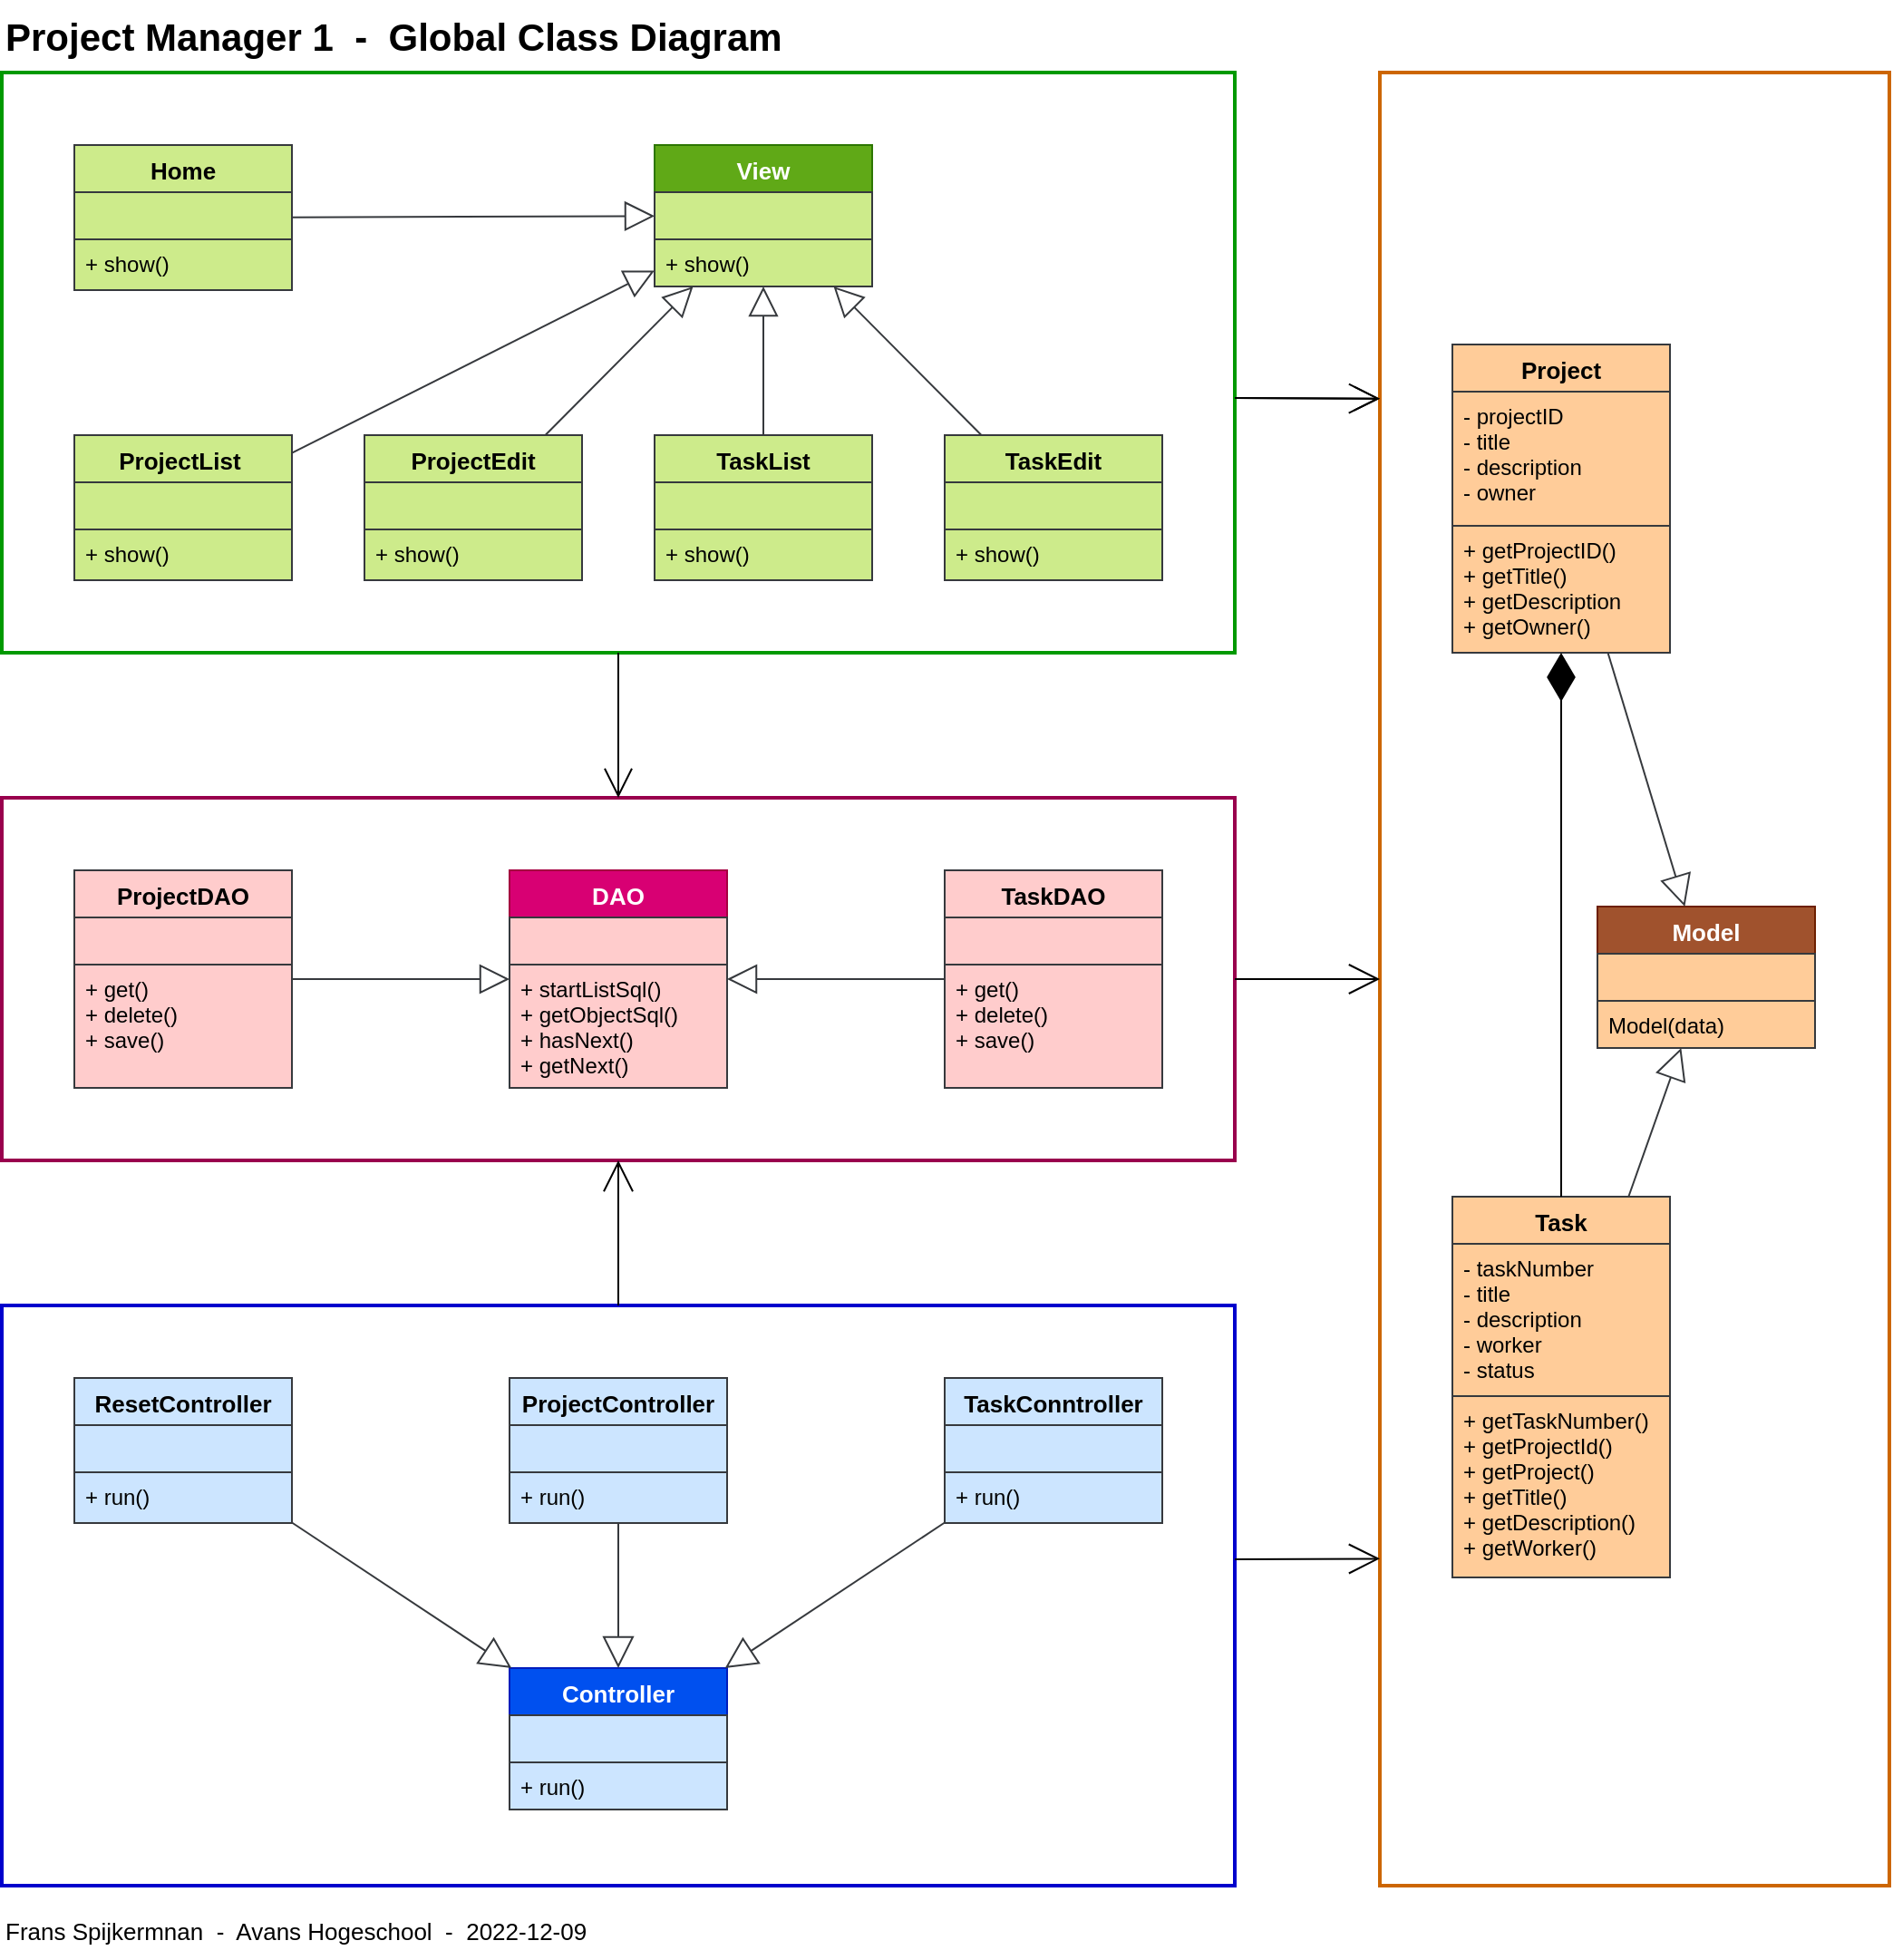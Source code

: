 <mxfile version="20.6.1" type="device"><diagram id="C5RBs43oDa-KdzZeNtuy" name="Page-1"><mxGraphModel dx="3490" dy="4328" grid="1" gridSize="10" guides="1" tooltips="1" connect="1" arrows="1" fold="1" page="1" pageScale="1" pageWidth="1120" pageHeight="1450" math="0" shadow="0"><root><mxCell id="WIyWlLk6GJQsqaUBKTNV-0"/><mxCell id="WIyWlLk6GJQsqaUBKTNV-1" parent="WIyWlLk6GJQsqaUBKTNV-0"/><mxCell id="E7oqF2Y1Bg3r5n-uWhPA-144" value="" style="rounded=0;whiteSpace=wrap;html=1;fontSize=13;fillColor=none;strokeWidth=2;strokeColor=#CC6600;" parent="WIyWlLk6GJQsqaUBKTNV-1" vertex="1"><mxGeometry x="-320" y="-2830" width="281" height="1000" as="geometry"/></mxCell><mxCell id="E7oqF2Y1Bg3r5n-uWhPA-141" value="" style="rounded=0;whiteSpace=wrap;html=1;fontSize=13;fillColor=none;strokeWidth=2;strokeColor=#0000CC;" parent="WIyWlLk6GJQsqaUBKTNV-1" vertex="1"><mxGeometry x="-1080" y="-2150" width="680" height="320" as="geometry"/></mxCell><mxCell id="E7oqF2Y1Bg3r5n-uWhPA-140" value="" style="rounded=0;whiteSpace=wrap;html=1;fontSize=13;fillColor=none;strokeWidth=2;strokeColor=#99004D;" parent="WIyWlLk6GJQsqaUBKTNV-1" vertex="1"><mxGeometry x="-1080" y="-2430" width="680" height="200" as="geometry"/></mxCell><mxCell id="E7oqF2Y1Bg3r5n-uWhPA-139" value="" style="rounded=0;whiteSpace=wrap;html=1;fontSize=13;fillColor=none;strokeColor=#009900;strokeWidth=2;" parent="WIyWlLk6GJQsqaUBKTNV-1" vertex="1"><mxGeometry x="-1080" y="-2830" width="680" height="320" as="geometry"/></mxCell><mxCell id="E7oqF2Y1Bg3r5n-uWhPA-0" value="View" style="swimlane;fontStyle=1;align=center;verticalAlign=top;childLayout=stackLayout;horizontal=1;startSize=26;horizontalStack=0;resizeParent=1;resizeLast=0;collapsible=1;marginBottom=0;rounded=0;shadow=0;strokeWidth=1;fillColor=#60a917;strokeColor=#2D7600;fontSize=13;fontColor=#ffffff;" parent="WIyWlLk6GJQsqaUBKTNV-1" vertex="1"><mxGeometry x="-720" y="-2790" width="120" height="78" as="geometry"><mxRectangle x="230" y="140" width="160" height="26" as="alternateBounds"/></mxGeometry></mxCell><mxCell id="E7oqF2Y1Bg3r5n-uWhPA-1" value="" style="text;align=left;verticalAlign=top;spacingLeft=4;spacingRight=4;overflow=hidden;rotatable=0;points=[[0,0.5],[1,0.5]];portConstraint=eastwest;fillColor=#cdeb8b;strokeColor=#36393d;" parent="E7oqF2Y1Bg3r5n-uWhPA-0" vertex="1"><mxGeometry y="26" width="120" height="26" as="geometry"/></mxCell><mxCell id="E7oqF2Y1Bg3r5n-uWhPA-77" value="+ show()" style="text;align=left;verticalAlign=top;spacingLeft=4;spacingRight=4;overflow=hidden;rotatable=0;points=[[0,0.5],[1,0.5]];portConstraint=eastwest;fillColor=#cdeb8b;strokeColor=#36393d;" parent="E7oqF2Y1Bg3r5n-uWhPA-0" vertex="1"><mxGeometry y="52" width="120" height="26" as="geometry"/></mxCell><mxCell id="E7oqF2Y1Bg3r5n-uWhPA-3" value="" style="endArrow=block;endSize=14;endFill=0;shadow=0;strokeWidth=1;rounded=0;elbow=vertical;fillColor=#cdeb8b;strokeColor=#36393d;" parent="WIyWlLk6GJQsqaUBKTNV-1" source="E7oqF2Y1Bg3r5n-uWhPA-91" target="E7oqF2Y1Bg3r5n-uWhPA-0" edge="1"><mxGeometry width="160" relative="1" as="geometry"><mxPoint x="-870" y="-2590" as="sourcePoint"/><mxPoint x="-970" y="-2679" as="targetPoint"/></mxGeometry></mxCell><mxCell id="E7oqF2Y1Bg3r5n-uWhPA-19" value="" style="endArrow=block;endSize=14;endFill=0;shadow=0;strokeWidth=1;rounded=0;elbow=vertical;fillColor=#cdeb8b;strokeColor=#36393d;" parent="WIyWlLk6GJQsqaUBKTNV-1" source="E7oqF2Y1Bg3r5n-uWhPA-85" target="E7oqF2Y1Bg3r5n-uWhPA-0" edge="1"><mxGeometry width="160" relative="1" as="geometry"><mxPoint x="-980" y="-2280" as="sourcePoint"/><mxPoint x="-1110" y="-2420" as="targetPoint"/></mxGeometry></mxCell><mxCell id="E7oqF2Y1Bg3r5n-uWhPA-20" value="" style="endArrow=block;endSize=14;endFill=0;shadow=0;strokeWidth=1;rounded=0;elbow=vertical;fillColor=#cdeb8b;strokeColor=#36393d;" parent="WIyWlLk6GJQsqaUBKTNV-1" source="E7oqF2Y1Bg3r5n-uWhPA-82" target="E7oqF2Y1Bg3r5n-uWhPA-0" edge="1"><mxGeometry width="160" relative="1" as="geometry"><mxPoint x="-840" y="-2320" as="sourcePoint"/><mxPoint x="-970" y="-2460" as="targetPoint"/></mxGeometry></mxCell><mxCell id="E7oqF2Y1Bg3r5n-uWhPA-21" value="" style="endArrow=block;endSize=14;endFill=0;shadow=0;strokeWidth=1;rounded=0;elbow=vertical;fillColor=#cdeb8b;strokeColor=#36393d;" parent="WIyWlLk6GJQsqaUBKTNV-1" source="E7oqF2Y1Bg3r5n-uWhPA-94" target="E7oqF2Y1Bg3r5n-uWhPA-0" edge="1"><mxGeometry width="160" relative="1" as="geometry"><mxPoint x="-620" y="-2310" as="sourcePoint"/><mxPoint x="-750" y="-2450" as="targetPoint"/></mxGeometry></mxCell><mxCell id="E7oqF2Y1Bg3r5n-uWhPA-22" value="" style="endArrow=block;endSize=14;endFill=0;shadow=0;strokeWidth=1;rounded=0;elbow=vertical;fillColor=#cdeb8b;strokeColor=#36393d;" parent="WIyWlLk6GJQsqaUBKTNV-1" source="E7oqF2Y1Bg3r5n-uWhPA-97" target="E7oqF2Y1Bg3r5n-uWhPA-0" edge="1"><mxGeometry width="160" relative="1" as="geometry"><mxPoint x="-510" y="-2720" as="sourcePoint"/><mxPoint x="-640" y="-2860" as="targetPoint"/></mxGeometry></mxCell><mxCell id="E7oqF2Y1Bg3r5n-uWhPA-82" value="Home" style="swimlane;fontStyle=1;align=center;verticalAlign=top;childLayout=stackLayout;horizontal=1;startSize=26;horizontalStack=0;resizeParent=1;resizeLast=0;collapsible=1;marginBottom=0;rounded=0;shadow=0;strokeWidth=1;fillColor=#cdeb8b;strokeColor=#36393d;fontSize=13;" parent="WIyWlLk6GJQsqaUBKTNV-1" vertex="1"><mxGeometry x="-1040" y="-2790" width="120" height="80" as="geometry"><mxRectangle x="230" y="140" width="160" height="26" as="alternateBounds"/></mxGeometry></mxCell><mxCell id="E7oqF2Y1Bg3r5n-uWhPA-83" value=" " style="text;align=left;verticalAlign=top;spacingLeft=4;spacingRight=4;overflow=hidden;rotatable=0;points=[[0,0.5],[1,0.5]];portConstraint=eastwest;fillColor=#cdeb8b;strokeColor=#36393d;" parent="E7oqF2Y1Bg3r5n-uWhPA-82" vertex="1"><mxGeometry y="26" width="120" height="26" as="geometry"/></mxCell><mxCell id="E7oqF2Y1Bg3r5n-uWhPA-84" value="+ show()" style="text;align=left;verticalAlign=top;spacingLeft=4;spacingRight=4;overflow=hidden;rotatable=0;points=[[0,0.5],[1,0.5]];portConstraint=eastwest;fillColor=#cdeb8b;strokeColor=#36393d;" parent="E7oqF2Y1Bg3r5n-uWhPA-82" vertex="1"><mxGeometry y="52" width="120" height="28" as="geometry"/></mxCell><mxCell id="E7oqF2Y1Bg3r5n-uWhPA-85" value="ProjectList " style="swimlane;fontStyle=1;align=center;verticalAlign=top;childLayout=stackLayout;horizontal=1;startSize=26;horizontalStack=0;resizeParent=1;resizeLast=0;collapsible=1;marginBottom=0;rounded=0;shadow=0;strokeWidth=1;fillColor=#cdeb8b;strokeColor=#36393d;fontSize=13;" parent="WIyWlLk6GJQsqaUBKTNV-1" vertex="1"><mxGeometry x="-1040" y="-2630" width="120" height="80" as="geometry"><mxRectangle x="230" y="140" width="160" height="26" as="alternateBounds"/></mxGeometry></mxCell><mxCell id="E7oqF2Y1Bg3r5n-uWhPA-86" value=" " style="text;align=left;verticalAlign=top;spacingLeft=4;spacingRight=4;overflow=hidden;rotatable=0;points=[[0,0.5],[1,0.5]];portConstraint=eastwest;fillColor=#cdeb8b;strokeColor=#36393d;" parent="E7oqF2Y1Bg3r5n-uWhPA-85" vertex="1"><mxGeometry y="26" width="120" height="26" as="geometry"/></mxCell><mxCell id="E7oqF2Y1Bg3r5n-uWhPA-87" value="+ show()" style="text;align=left;verticalAlign=top;spacingLeft=4;spacingRight=4;overflow=hidden;rotatable=0;points=[[0,0.5],[1,0.5]];portConstraint=eastwest;fillColor=#cdeb8b;strokeColor=#36393d;" parent="E7oqF2Y1Bg3r5n-uWhPA-85" vertex="1"><mxGeometry y="52" width="120" height="28" as="geometry"/></mxCell><mxCell id="E7oqF2Y1Bg3r5n-uWhPA-91" value="ProjectEdit" style="swimlane;fontStyle=1;align=center;verticalAlign=top;childLayout=stackLayout;horizontal=1;startSize=26;horizontalStack=0;resizeParent=1;resizeLast=0;collapsible=1;marginBottom=0;rounded=0;shadow=0;strokeWidth=1;fillColor=#cdeb8b;strokeColor=#36393d;fontSize=13;" parent="WIyWlLk6GJQsqaUBKTNV-1" vertex="1"><mxGeometry x="-880" y="-2630" width="120" height="80" as="geometry"><mxRectangle x="230" y="140" width="160" height="26" as="alternateBounds"/></mxGeometry></mxCell><mxCell id="E7oqF2Y1Bg3r5n-uWhPA-92" value=" " style="text;align=left;verticalAlign=top;spacingLeft=4;spacingRight=4;overflow=hidden;rotatable=0;points=[[0,0.5],[1,0.5]];portConstraint=eastwest;fillColor=#cdeb8b;strokeColor=#36393d;" parent="E7oqF2Y1Bg3r5n-uWhPA-91" vertex="1"><mxGeometry y="26" width="120" height="26" as="geometry"/></mxCell><mxCell id="E7oqF2Y1Bg3r5n-uWhPA-93" value="+ show()" style="text;align=left;verticalAlign=top;spacingLeft=4;spacingRight=4;overflow=hidden;rotatable=0;points=[[0,0.5],[1,0.5]];portConstraint=eastwest;fillColor=#cdeb8b;strokeColor=#36393d;" parent="E7oqF2Y1Bg3r5n-uWhPA-91" vertex="1"><mxGeometry y="52" width="120" height="28" as="geometry"/></mxCell><mxCell id="E7oqF2Y1Bg3r5n-uWhPA-94" value="TaskList" style="swimlane;fontStyle=1;align=center;verticalAlign=top;childLayout=stackLayout;horizontal=1;startSize=26;horizontalStack=0;resizeParent=1;resizeLast=0;collapsible=1;marginBottom=0;rounded=0;shadow=0;strokeWidth=1;fillColor=#cdeb8b;strokeColor=#36393d;fontSize=13;" parent="WIyWlLk6GJQsqaUBKTNV-1" vertex="1"><mxGeometry x="-720" y="-2630" width="120" height="80" as="geometry"><mxRectangle x="230" y="140" width="160" height="26" as="alternateBounds"/></mxGeometry></mxCell><mxCell id="E7oqF2Y1Bg3r5n-uWhPA-95" value=" " style="text;align=left;verticalAlign=top;spacingLeft=4;spacingRight=4;overflow=hidden;rotatable=0;points=[[0,0.5],[1,0.5]];portConstraint=eastwest;fillColor=#cdeb8b;strokeColor=#36393d;" parent="E7oqF2Y1Bg3r5n-uWhPA-94" vertex="1"><mxGeometry y="26" width="120" height="26" as="geometry"/></mxCell><mxCell id="E7oqF2Y1Bg3r5n-uWhPA-96" value="+ show()" style="text;align=left;verticalAlign=top;spacingLeft=4;spacingRight=4;overflow=hidden;rotatable=0;points=[[0,0.5],[1,0.5]];portConstraint=eastwest;fillColor=#cdeb8b;strokeColor=#36393d;" parent="E7oqF2Y1Bg3r5n-uWhPA-94" vertex="1"><mxGeometry y="52" width="120" height="28" as="geometry"/></mxCell><mxCell id="E7oqF2Y1Bg3r5n-uWhPA-97" value="TaskEdit" style="swimlane;fontStyle=1;align=center;verticalAlign=top;childLayout=stackLayout;horizontal=1;startSize=26;horizontalStack=0;resizeParent=1;resizeLast=0;collapsible=1;marginBottom=0;rounded=0;shadow=0;strokeWidth=1;fillColor=#cdeb8b;strokeColor=#36393d;fontSize=13;" parent="WIyWlLk6GJQsqaUBKTNV-1" vertex="1"><mxGeometry x="-560" y="-2630" width="120" height="80" as="geometry"><mxRectangle x="230" y="140" width="160" height="26" as="alternateBounds"/></mxGeometry></mxCell><mxCell id="E7oqF2Y1Bg3r5n-uWhPA-98" value=" " style="text;align=left;verticalAlign=top;spacingLeft=4;spacingRight=4;overflow=hidden;rotatable=0;points=[[0,0.5],[1,0.5]];portConstraint=eastwest;fillColor=#cdeb8b;strokeColor=#36393d;" parent="E7oqF2Y1Bg3r5n-uWhPA-97" vertex="1"><mxGeometry y="26" width="120" height="26" as="geometry"/></mxCell><mxCell id="E7oqF2Y1Bg3r5n-uWhPA-99" value="+ show()" style="text;align=left;verticalAlign=top;spacingLeft=4;spacingRight=4;overflow=hidden;rotatable=0;points=[[0,0.5],[1,0.5]];portConstraint=eastwest;fillColor=#cdeb8b;strokeColor=#36393d;" parent="E7oqF2Y1Bg3r5n-uWhPA-97" vertex="1"><mxGeometry y="52" width="120" height="28" as="geometry"/></mxCell><mxCell id="E7oqF2Y1Bg3r5n-uWhPA-100" value="DAO" style="swimlane;fontStyle=1;align=center;verticalAlign=top;childLayout=stackLayout;horizontal=1;startSize=26;horizontalStack=0;resizeParent=1;resizeLast=0;collapsible=1;marginBottom=0;rounded=0;shadow=0;strokeWidth=1;fillColor=#d80073;strokeColor=#A50040;fontSize=13;fontColor=#ffffff;" parent="WIyWlLk6GJQsqaUBKTNV-1" vertex="1"><mxGeometry x="-800" y="-2390" width="120" height="120" as="geometry"><mxRectangle x="230" y="140" width="160" height="26" as="alternateBounds"/></mxGeometry></mxCell><mxCell id="E7oqF2Y1Bg3r5n-uWhPA-101" value=" " style="text;align=left;verticalAlign=top;spacingLeft=4;spacingRight=4;overflow=hidden;rotatable=0;points=[[0,0.5],[1,0.5]];portConstraint=eastwest;fillColor=#ffcccc;strokeColor=#36393d;" parent="E7oqF2Y1Bg3r5n-uWhPA-100" vertex="1"><mxGeometry y="26" width="120" height="26" as="geometry"/></mxCell><mxCell id="E7oqF2Y1Bg3r5n-uWhPA-102" value="+ startListSql()&#10;+ getObjectSql()&#10;+ hasNext()&#10;+ getNext()" style="text;align=left;verticalAlign=top;spacingLeft=4;spacingRight=4;overflow=hidden;rotatable=0;points=[[0,0.5],[1,0.5]];portConstraint=eastwest;fillColor=#ffcccc;strokeColor=#36393d;" parent="E7oqF2Y1Bg3r5n-uWhPA-100" vertex="1"><mxGeometry y="52" width="120" height="68" as="geometry"/></mxCell><mxCell id="E7oqF2Y1Bg3r5n-uWhPA-103" value="" style="endArrow=block;endSize=14;endFill=0;shadow=0;strokeWidth=1;rounded=0;elbow=vertical;fillColor=#ffcccc;strokeColor=#36393d;" parent="WIyWlLk6GJQsqaUBKTNV-1" source="E7oqF2Y1Bg3r5n-uWhPA-105" target="E7oqF2Y1Bg3r5n-uWhPA-100" edge="1"><mxGeometry width="160" relative="1" as="geometry"><mxPoint x="-870" y="-2170" as="sourcePoint"/><mxPoint x="-970" y="-2259" as="targetPoint"/></mxGeometry></mxCell><mxCell id="E7oqF2Y1Bg3r5n-uWhPA-104" value="" style="endArrow=block;endSize=14;endFill=0;shadow=0;strokeWidth=1;rounded=0;elbow=vertical;fillColor=#ffcccc;strokeColor=#36393d;" parent="WIyWlLk6GJQsqaUBKTNV-1" source="E7oqF2Y1Bg3r5n-uWhPA-108" target="E7oqF2Y1Bg3r5n-uWhPA-100" edge="1"><mxGeometry width="160" relative="1" as="geometry"><mxPoint x="-620" y="-1890" as="sourcePoint"/><mxPoint x="-750" y="-2030" as="targetPoint"/></mxGeometry></mxCell><mxCell id="E7oqF2Y1Bg3r5n-uWhPA-105" value="ProjectDAO" style="swimlane;fontStyle=1;align=center;verticalAlign=top;childLayout=stackLayout;horizontal=1;startSize=26;horizontalStack=0;resizeParent=1;resizeLast=0;collapsible=1;marginBottom=0;rounded=0;shadow=0;strokeWidth=1;fillColor=#ffcccc;strokeColor=#36393d;fontSize=13;" parent="WIyWlLk6GJQsqaUBKTNV-1" vertex="1"><mxGeometry x="-1040" y="-2390" width="120" height="120" as="geometry"><mxRectangle x="230" y="140" width="160" height="26" as="alternateBounds"/></mxGeometry></mxCell><mxCell id="E7oqF2Y1Bg3r5n-uWhPA-106" value=" " style="text;align=left;verticalAlign=top;spacingLeft=4;spacingRight=4;overflow=hidden;rotatable=0;points=[[0,0.5],[1,0.5]];portConstraint=eastwest;fillColor=#ffcccc;strokeColor=#36393d;" parent="E7oqF2Y1Bg3r5n-uWhPA-105" vertex="1"><mxGeometry y="26" width="120" height="26" as="geometry"/></mxCell><mxCell id="E7oqF2Y1Bg3r5n-uWhPA-107" value="+ get()&#10;+ delete()&#10;+ save()" style="text;align=left;verticalAlign=top;spacingLeft=4;spacingRight=4;overflow=hidden;rotatable=0;points=[[0,0.5],[1,0.5]];portConstraint=eastwest;fillColor=#ffcccc;strokeColor=#36393d;" parent="E7oqF2Y1Bg3r5n-uWhPA-105" vertex="1"><mxGeometry y="52" width="120" height="68" as="geometry"/></mxCell><mxCell id="E7oqF2Y1Bg3r5n-uWhPA-108" value="TaskDAO" style="swimlane;fontStyle=1;align=center;verticalAlign=top;childLayout=stackLayout;horizontal=1;startSize=26;horizontalStack=0;resizeParent=1;resizeLast=0;collapsible=1;marginBottom=0;rounded=0;shadow=0;strokeWidth=1;fillColor=#ffcccc;strokeColor=#36393d;fontSize=13;" parent="WIyWlLk6GJQsqaUBKTNV-1" vertex="1"><mxGeometry x="-560" y="-2390" width="120" height="120" as="geometry"><mxRectangle x="230" y="140" width="160" height="26" as="alternateBounds"/></mxGeometry></mxCell><mxCell id="E7oqF2Y1Bg3r5n-uWhPA-109" value=" " style="text;align=left;verticalAlign=top;spacingLeft=4;spacingRight=4;overflow=hidden;rotatable=0;points=[[0,0.5],[1,0.5]];portConstraint=eastwest;fillColor=#ffcccc;strokeColor=#36393d;" parent="E7oqF2Y1Bg3r5n-uWhPA-108" vertex="1"><mxGeometry y="26" width="120" height="26" as="geometry"/></mxCell><mxCell id="E7oqF2Y1Bg3r5n-uWhPA-110" value="+ get()&#10;+ delete()&#10;+ save()" style="text;align=left;verticalAlign=top;spacingLeft=4;spacingRight=4;overflow=hidden;rotatable=0;points=[[0,0.5],[1,0.5]];portConstraint=eastwest;fillColor=#ffcccc;strokeColor=#36393d;" parent="E7oqF2Y1Bg3r5n-uWhPA-108" vertex="1"><mxGeometry y="52" width="120" height="68" as="geometry"/></mxCell><mxCell id="E7oqF2Y1Bg3r5n-uWhPA-111" value="Model" style="swimlane;fontStyle=1;align=center;verticalAlign=top;childLayout=stackLayout;horizontal=1;startSize=26;horizontalStack=0;resizeParent=1;resizeLast=0;collapsible=1;marginBottom=0;rounded=0;shadow=0;strokeWidth=1;fillColor=#a0522d;strokeColor=#6D1F00;fontSize=13;fontColor=#ffffff;" parent="WIyWlLk6GJQsqaUBKTNV-1" vertex="1"><mxGeometry x="-200" y="-2370" width="120" height="78" as="geometry"><mxRectangle x="230" y="140" width="160" height="26" as="alternateBounds"/></mxGeometry></mxCell><mxCell id="E7oqF2Y1Bg3r5n-uWhPA-112" value=" " style="text;align=left;verticalAlign=top;spacingLeft=4;spacingRight=4;overflow=hidden;rotatable=0;points=[[0,0.5],[1,0.5]];portConstraint=eastwest;fillColor=#ffcc99;strokeColor=#36393d;strokeWidth=1;" parent="E7oqF2Y1Bg3r5n-uWhPA-111" vertex="1"><mxGeometry y="26" width="120" height="26" as="geometry"/></mxCell><mxCell id="E7oqF2Y1Bg3r5n-uWhPA-113" value="Model(data)" style="text;align=left;verticalAlign=top;spacingLeft=4;spacingRight=4;overflow=hidden;rotatable=0;points=[[0,0.5],[1,0.5]];portConstraint=eastwest;fillColor=#ffcc99;strokeColor=#36393d;strokeWidth=1;" parent="E7oqF2Y1Bg3r5n-uWhPA-111" vertex="1"><mxGeometry y="52" width="120" height="26" as="geometry"/></mxCell><mxCell id="E7oqF2Y1Bg3r5n-uWhPA-114" value="" style="endArrow=block;endSize=15;endFill=0;shadow=0;strokeWidth=1;rounded=0;elbow=vertical;fillColor=#ffcc99;strokeColor=#36393d;" parent="WIyWlLk6GJQsqaUBKTNV-1" source="E7oqF2Y1Bg3r5n-uWhPA-116" target="E7oqF2Y1Bg3r5n-uWhPA-111" edge="1"><mxGeometry width="160" relative="1" as="geometry"><mxPoint x="-260" y="-2190" as="sourcePoint"/><mxPoint x="-360" y="-2279" as="targetPoint"/></mxGeometry></mxCell><mxCell id="E7oqF2Y1Bg3r5n-uWhPA-115" value="" style="endArrow=block;endSize=15;endFill=0;shadow=0;strokeWidth=1;rounded=0;elbow=vertical;fillColor=#ffcc99;strokeColor=#36393d;" parent="WIyWlLk6GJQsqaUBKTNV-1" source="E7oqF2Y1Bg3r5n-uWhPA-119" target="E7oqF2Y1Bg3r5n-uWhPA-111" edge="1"><mxGeometry width="160" relative="1" as="geometry"><mxPoint x="-10" y="-1910" as="sourcePoint"/><mxPoint x="-140" y="-2050" as="targetPoint"/></mxGeometry></mxCell><mxCell id="E7oqF2Y1Bg3r5n-uWhPA-116" value="Project" style="swimlane;fontStyle=1;align=center;verticalAlign=top;childLayout=stackLayout;horizontal=1;startSize=26;horizontalStack=0;resizeParent=1;resizeLast=0;collapsible=1;marginBottom=0;rounded=0;shadow=0;strokeWidth=1;fillColor=#ffcc99;strokeColor=#36393d;fontSize=13;" parent="WIyWlLk6GJQsqaUBKTNV-1" vertex="1"><mxGeometry x="-280" y="-2680" width="120" height="170" as="geometry"><mxRectangle x="230" y="140" width="160" height="26" as="alternateBounds"/></mxGeometry></mxCell><mxCell id="E7oqF2Y1Bg3r5n-uWhPA-117" value="- projectID&#10;- title&#10;- description&#10;- owner" style="text;align=left;verticalAlign=top;spacingLeft=4;spacingRight=4;overflow=hidden;rotatable=0;points=[[0,0.5],[1,0.5]];portConstraint=eastwest;fillColor=#ffcc99;strokeColor=#36393d;strokeWidth=1;" parent="E7oqF2Y1Bg3r5n-uWhPA-116" vertex="1"><mxGeometry y="26" width="120" height="74" as="geometry"/></mxCell><mxCell id="E7oqF2Y1Bg3r5n-uWhPA-118" value="+ getProjectID()&#10;+ getTitle()&#10;+ getDescription&#10;+ getOwner()" style="text;align=left;verticalAlign=top;spacingLeft=4;spacingRight=4;overflow=hidden;rotatable=0;points=[[0,0.5],[1,0.5]];portConstraint=eastwest;fillColor=#ffcc99;strokeColor=#36393d;strokeWidth=1;" parent="E7oqF2Y1Bg3r5n-uWhPA-116" vertex="1"><mxGeometry y="100" width="120" height="70" as="geometry"/></mxCell><mxCell id="E7oqF2Y1Bg3r5n-uWhPA-119" value="Task" style="swimlane;fontStyle=1;align=center;verticalAlign=top;childLayout=stackLayout;horizontal=1;startSize=26;horizontalStack=0;resizeParent=1;resizeLast=0;collapsible=1;marginBottom=0;rounded=0;shadow=0;strokeWidth=1;fillColor=#ffcc99;strokeColor=#36393d;fontSize=13;" parent="WIyWlLk6GJQsqaUBKTNV-1" vertex="1"><mxGeometry x="-280" y="-2210" width="120" height="210" as="geometry"><mxRectangle x="230" y="140" width="160" height="26" as="alternateBounds"/></mxGeometry></mxCell><mxCell id="E7oqF2Y1Bg3r5n-uWhPA-120" value="- taskNumber&#10;- title&#10;- description&#10;- worker&#10;- status" style="text;align=left;verticalAlign=top;spacingLeft=4;spacingRight=4;overflow=hidden;rotatable=0;points=[[0,0.5],[1,0.5]];portConstraint=eastwest;fillColor=#ffcc99;strokeColor=#36393d;strokeWidth=1;" parent="E7oqF2Y1Bg3r5n-uWhPA-119" vertex="1"><mxGeometry y="26" width="120" height="84" as="geometry"/></mxCell><mxCell id="E7oqF2Y1Bg3r5n-uWhPA-121" value="+ getTaskNumber()&#10;+ getProjectId()&#10;+ getProject()&#10;+ getTitle()&#10;+ getDescription()&#10;+ getWorker()&#10;" style="text;align=left;verticalAlign=top;spacingLeft=4;spacingRight=4;overflow=hidden;rotatable=0;points=[[0,0.5],[1,0.5]];portConstraint=eastwest;fillColor=#ffcc99;strokeColor=#36393d;strokeWidth=1;" parent="E7oqF2Y1Bg3r5n-uWhPA-119" vertex="1"><mxGeometry y="110" width="120" height="100" as="geometry"/></mxCell><mxCell id="E7oqF2Y1Bg3r5n-uWhPA-122" value="Controller" style="swimlane;fontStyle=1;align=center;verticalAlign=top;childLayout=stackLayout;horizontal=1;startSize=26;horizontalStack=0;resizeParent=1;resizeLast=0;collapsible=1;marginBottom=0;rounded=0;shadow=0;strokeWidth=1;fillColor=#0050ef;strokeColor=#001DBC;fontSize=13;fontColor=#ffffff;" parent="WIyWlLk6GJQsqaUBKTNV-1" vertex="1"><mxGeometry x="-800" y="-1950" width="120" height="78" as="geometry"><mxRectangle x="230" y="140" width="160" height="26" as="alternateBounds"/></mxGeometry></mxCell><mxCell id="E7oqF2Y1Bg3r5n-uWhPA-123" value=" " style="text;align=left;verticalAlign=top;spacingLeft=4;spacingRight=4;overflow=hidden;rotatable=0;points=[[0,0.5],[1,0.5]];portConstraint=eastwest;fillColor=#cce5ff;strokeColor=#36393d;" parent="E7oqF2Y1Bg3r5n-uWhPA-122" vertex="1"><mxGeometry y="26" width="120" height="26" as="geometry"/></mxCell><mxCell id="E7oqF2Y1Bg3r5n-uWhPA-124" value="+ run()" style="text;align=left;verticalAlign=top;spacingLeft=4;spacingRight=4;overflow=hidden;rotatable=0;points=[[0,0.5],[1,0.5]];portConstraint=eastwest;fillColor=#cce5ff;strokeColor=#36393d;" parent="E7oqF2Y1Bg3r5n-uWhPA-122" vertex="1"><mxGeometry y="52" width="120" height="26" as="geometry"/></mxCell><mxCell id="E7oqF2Y1Bg3r5n-uWhPA-125" value="" style="endArrow=block;endSize=15;endFill=0;shadow=0;strokeWidth=1;rounded=0;elbow=vertical;fillColor=#cce5ff;strokeColor=#36393d;" parent="WIyWlLk6GJQsqaUBKTNV-1" source="E7oqF2Y1Bg3r5n-uWhPA-134" target="E7oqF2Y1Bg3r5n-uWhPA-122" edge="1"><mxGeometry width="160" relative="1" as="geometry"><mxPoint x="-900" y="-2010" as="sourcePoint"/><mxPoint x="-1000" y="-2099" as="targetPoint"/></mxGeometry></mxCell><mxCell id="E7oqF2Y1Bg3r5n-uWhPA-126" value="" style="endArrow=block;endSize=15;endFill=0;shadow=0;strokeWidth=1;rounded=0;elbow=vertical;fillColor=#cce5ff;strokeColor=#36393d;" parent="WIyWlLk6GJQsqaUBKTNV-1" source="E7oqF2Y1Bg3r5n-uWhPA-131" target="E7oqF2Y1Bg3r5n-uWhPA-122" edge="1"><mxGeometry width="160" relative="1" as="geometry"><mxPoint x="-1010" y="-1700" as="sourcePoint"/><mxPoint x="-1140" y="-1840" as="targetPoint"/></mxGeometry></mxCell><mxCell id="E7oqF2Y1Bg3r5n-uWhPA-127" value="" style="endArrow=block;endSize=15;endFill=0;shadow=0;strokeWidth=1;rounded=0;elbow=vertical;fillColor=#cce5ff;strokeColor=#36393d;" parent="WIyWlLk6GJQsqaUBKTNV-1" source="E7oqF2Y1Bg3r5n-uWhPA-128" target="E7oqF2Y1Bg3r5n-uWhPA-122" edge="1"><mxGeometry width="160" relative="1" as="geometry"><mxPoint x="-870" y="-1740" as="sourcePoint"/><mxPoint x="-1000" y="-1880" as="targetPoint"/></mxGeometry></mxCell><mxCell id="E7oqF2Y1Bg3r5n-uWhPA-128" value="ResetController" style="swimlane;fontStyle=1;align=center;verticalAlign=top;childLayout=stackLayout;horizontal=1;startSize=26;horizontalStack=0;resizeParent=1;resizeLast=0;collapsible=1;marginBottom=0;rounded=0;shadow=0;strokeWidth=1;fillColor=#cce5ff;strokeColor=#36393d;fontSize=13;" parent="WIyWlLk6GJQsqaUBKTNV-1" vertex="1"><mxGeometry x="-1040" y="-2110" width="120" height="80" as="geometry"><mxRectangle x="230" y="140" width="160" height="26" as="alternateBounds"/></mxGeometry></mxCell><mxCell id="E7oqF2Y1Bg3r5n-uWhPA-129" value=" " style="text;align=left;verticalAlign=top;spacingLeft=4;spacingRight=4;overflow=hidden;rotatable=0;points=[[0,0.5],[1,0.5]];portConstraint=eastwest;fillColor=#cce5ff;strokeColor=#36393d;" parent="E7oqF2Y1Bg3r5n-uWhPA-128" vertex="1"><mxGeometry y="26" width="120" height="26" as="geometry"/></mxCell><mxCell id="E7oqF2Y1Bg3r5n-uWhPA-130" value="+ run()" style="text;align=left;verticalAlign=top;spacingLeft=4;spacingRight=4;overflow=hidden;rotatable=0;points=[[0,0.5],[1,0.5]];portConstraint=eastwest;fillColor=#cce5ff;strokeColor=#36393d;" parent="E7oqF2Y1Bg3r5n-uWhPA-128" vertex="1"><mxGeometry y="52" width="120" height="28" as="geometry"/></mxCell><mxCell id="E7oqF2Y1Bg3r5n-uWhPA-131" value="ProjectController" style="swimlane;fontStyle=1;align=center;verticalAlign=top;childLayout=stackLayout;horizontal=1;startSize=26;horizontalStack=0;resizeParent=1;resizeLast=0;collapsible=1;marginBottom=0;rounded=0;shadow=0;strokeWidth=1;fillColor=#cce5ff;strokeColor=#36393d;fontSize=13;" parent="WIyWlLk6GJQsqaUBKTNV-1" vertex="1"><mxGeometry x="-800" y="-2110" width="120" height="80" as="geometry"><mxRectangle x="230" y="140" width="160" height="26" as="alternateBounds"/></mxGeometry></mxCell><mxCell id="E7oqF2Y1Bg3r5n-uWhPA-132" value=" " style="text;align=left;verticalAlign=top;spacingLeft=4;spacingRight=4;overflow=hidden;rotatable=0;points=[[0,0.5],[1,0.5]];portConstraint=eastwest;fillColor=#cce5ff;strokeColor=#36393d;" parent="E7oqF2Y1Bg3r5n-uWhPA-131" vertex="1"><mxGeometry y="26" width="120" height="26" as="geometry"/></mxCell><mxCell id="E7oqF2Y1Bg3r5n-uWhPA-133" value="+ run()" style="text;align=left;verticalAlign=top;spacingLeft=4;spacingRight=4;overflow=hidden;rotatable=0;points=[[0,0.5],[1,0.5]];portConstraint=eastwest;fillColor=#cce5ff;strokeColor=#36393d;" parent="E7oqF2Y1Bg3r5n-uWhPA-131" vertex="1"><mxGeometry y="52" width="120" height="28" as="geometry"/></mxCell><mxCell id="E7oqF2Y1Bg3r5n-uWhPA-134" value="TaskConntroller" style="swimlane;fontStyle=1;align=center;verticalAlign=top;childLayout=stackLayout;horizontal=1;startSize=26;horizontalStack=0;resizeParent=1;resizeLast=0;collapsible=1;marginBottom=0;rounded=0;shadow=0;strokeWidth=1;fillColor=#cce5ff;strokeColor=#36393d;fontSize=13;" parent="WIyWlLk6GJQsqaUBKTNV-1" vertex="1"><mxGeometry x="-560" y="-2110" width="120" height="80" as="geometry"><mxRectangle x="230" y="140" width="160" height="26" as="alternateBounds"/></mxGeometry></mxCell><mxCell id="E7oqF2Y1Bg3r5n-uWhPA-135" value=" " style="text;align=left;verticalAlign=top;spacingLeft=4;spacingRight=4;overflow=hidden;rotatable=0;points=[[0,0.5],[1,0.5]];portConstraint=eastwest;fillColor=#cce5ff;strokeColor=#36393d;" parent="E7oqF2Y1Bg3r5n-uWhPA-134" vertex="1"><mxGeometry y="26" width="120" height="26" as="geometry"/></mxCell><mxCell id="E7oqF2Y1Bg3r5n-uWhPA-136" value="+ run()" style="text;align=left;verticalAlign=top;spacingLeft=4;spacingRight=4;overflow=hidden;rotatable=0;points=[[0,0.5],[1,0.5]];portConstraint=eastwest;fillColor=#cce5ff;strokeColor=#36393d;" parent="E7oqF2Y1Bg3r5n-uWhPA-134" vertex="1"><mxGeometry y="52" width="120" height="28" as="geometry"/></mxCell><mxCell id="E7oqF2Y1Bg3r5n-uWhPA-146" value="" style="endArrow=open;endFill=1;endSize=15;html=1;rounded=0;fontSize=13;exitX=1;exitY=0.5;exitDx=0;exitDy=0;strokeWidth=1;entryX=0;entryY=0.5;entryDx=0;entryDy=0;" parent="WIyWlLk6GJQsqaUBKTNV-1" source="E7oqF2Y1Bg3r5n-uWhPA-140" target="E7oqF2Y1Bg3r5n-uWhPA-144" edge="1"><mxGeometry width="160" relative="1" as="geometry"><mxPoint x="-1170" y="-2210" as="sourcePoint"/><mxPoint x="-1010" y="-2210" as="targetPoint"/></mxGeometry></mxCell><mxCell id="E7oqF2Y1Bg3r5n-uWhPA-148" value="" style="endArrow=open;endFill=1;endSize=12;html=1;rounded=0;fontSize=13;exitX=1;exitY=0.5;exitDx=0;exitDy=0;strokeWidth=1;" parent="WIyWlLk6GJQsqaUBKTNV-1" edge="1"><mxGeometry width="160" relative="1" as="geometry"><mxPoint x="-400" y="-2650.5" as="sourcePoint"/><mxPoint x="-320" y="-2650.137" as="targetPoint"/></mxGeometry></mxCell><mxCell id="E7oqF2Y1Bg3r5n-uWhPA-149" value="" style="endArrow=diamondThin;endFill=1;endSize=24;html=1;rounded=0;strokeWidth=1;fontSize=13;" parent="WIyWlLk6GJQsqaUBKTNV-1" source="E7oqF2Y1Bg3r5n-uWhPA-119" target="E7oqF2Y1Bg3r5n-uWhPA-118" edge="1"><mxGeometry width="160" relative="1" as="geometry"><mxPoint x="-250" y="-2030" as="sourcePoint"/><mxPoint x="-90" y="-2030" as="targetPoint"/></mxGeometry></mxCell><mxCell id="E7oqF2Y1Bg3r5n-uWhPA-151" value="" style="endArrow=open;endFill=1;endSize=14;html=1;rounded=0;fontSize=13;exitX=0.5;exitY=1;exitDx=0;exitDy=0;strokeWidth=1;entryX=0.5;entryY=0;entryDx=0;entryDy=0;" parent="WIyWlLk6GJQsqaUBKTNV-1" source="E7oqF2Y1Bg3r5n-uWhPA-139" target="E7oqF2Y1Bg3r5n-uWhPA-140" edge="1"><mxGeometry width="160" relative="1" as="geometry"><mxPoint x="-810" y="-2160" as="sourcePoint"/><mxPoint x="-810" y="-2241" as="targetPoint"/></mxGeometry></mxCell><mxCell id="E7oqF2Y1Bg3r5n-uWhPA-153" value="Project Manager 1&amp;nbsp; -&amp;nbsp; Global Class Diagram" style="text;html=1;align=left;verticalAlign=middle;resizable=0;points=[];autosize=1;strokeColor=none;fillColor=none;fontSize=21;fontStyle=1" parent="WIyWlLk6GJQsqaUBKTNV-1" vertex="1"><mxGeometry x="-1080" y="-2870" width="450" height="40" as="geometry"/></mxCell><mxCell id="E7oqF2Y1Bg3r5n-uWhPA-154" value="Frans Spijkermnan&amp;nbsp; -&amp;nbsp; Avans Hogeschool&amp;nbsp; -&amp;nbsp; 2022-12-09" style="text;html=1;align=left;verticalAlign=middle;resizable=0;points=[];autosize=1;strokeColor=none;fillColor=none;fontSize=13;fontStyle=0" parent="WIyWlLk6GJQsqaUBKTNV-1" vertex="1"><mxGeometry x="-1080" y="-1820" width="340" height="30" as="geometry"/></mxCell><mxCell id="E7oqF2Y1Bg3r5n-uWhPA-158" value="" style="endArrow=open;endFill=1;endSize=15;html=1;rounded=0;fontSize=13;exitX=1;exitY=0.5;exitDx=0;exitDy=0;entryX=0;entryY=0.833;entryDx=0;entryDy=0;entryPerimeter=0;strokeWidth=1;" parent="WIyWlLk6GJQsqaUBKTNV-1" edge="1"><mxGeometry width="160" relative="1" as="geometry"><mxPoint x="-400" y="-2010" as="sourcePoint"/><mxPoint x="-320" y="-2010.32" as="targetPoint"/></mxGeometry></mxCell><mxCell id="E7oqF2Y1Bg3r5n-uWhPA-159" value="" style="endArrow=open;endFill=1;endSize=15;html=1;rounded=0;fontSize=13;exitX=1;exitY=0.5;exitDx=0;exitDy=0;strokeWidth=1;" parent="WIyWlLk6GJQsqaUBKTNV-1" edge="1"><mxGeometry width="160" relative="1" as="geometry"><mxPoint x="-400" y="-2650.5" as="sourcePoint"/><mxPoint x="-320" y="-2650.137" as="targetPoint"/></mxGeometry></mxCell><mxCell id="E7oqF2Y1Bg3r5n-uWhPA-166" value="" style="endArrow=open;endFill=1;endSize=15;html=1;rounded=0;strokeWidth=1;fontSize=13;exitX=0.5;exitY=0;exitDx=0;exitDy=0;" parent="WIyWlLk6GJQsqaUBKTNV-1" source="E7oqF2Y1Bg3r5n-uWhPA-141" target="E7oqF2Y1Bg3r5n-uWhPA-140" edge="1"><mxGeometry width="160" relative="1" as="geometry"><mxPoint x="-460" y="-2470" as="sourcePoint"/><mxPoint x="-300" y="-2470" as="targetPoint"/></mxGeometry></mxCell></root></mxGraphModel></diagram></mxfile>